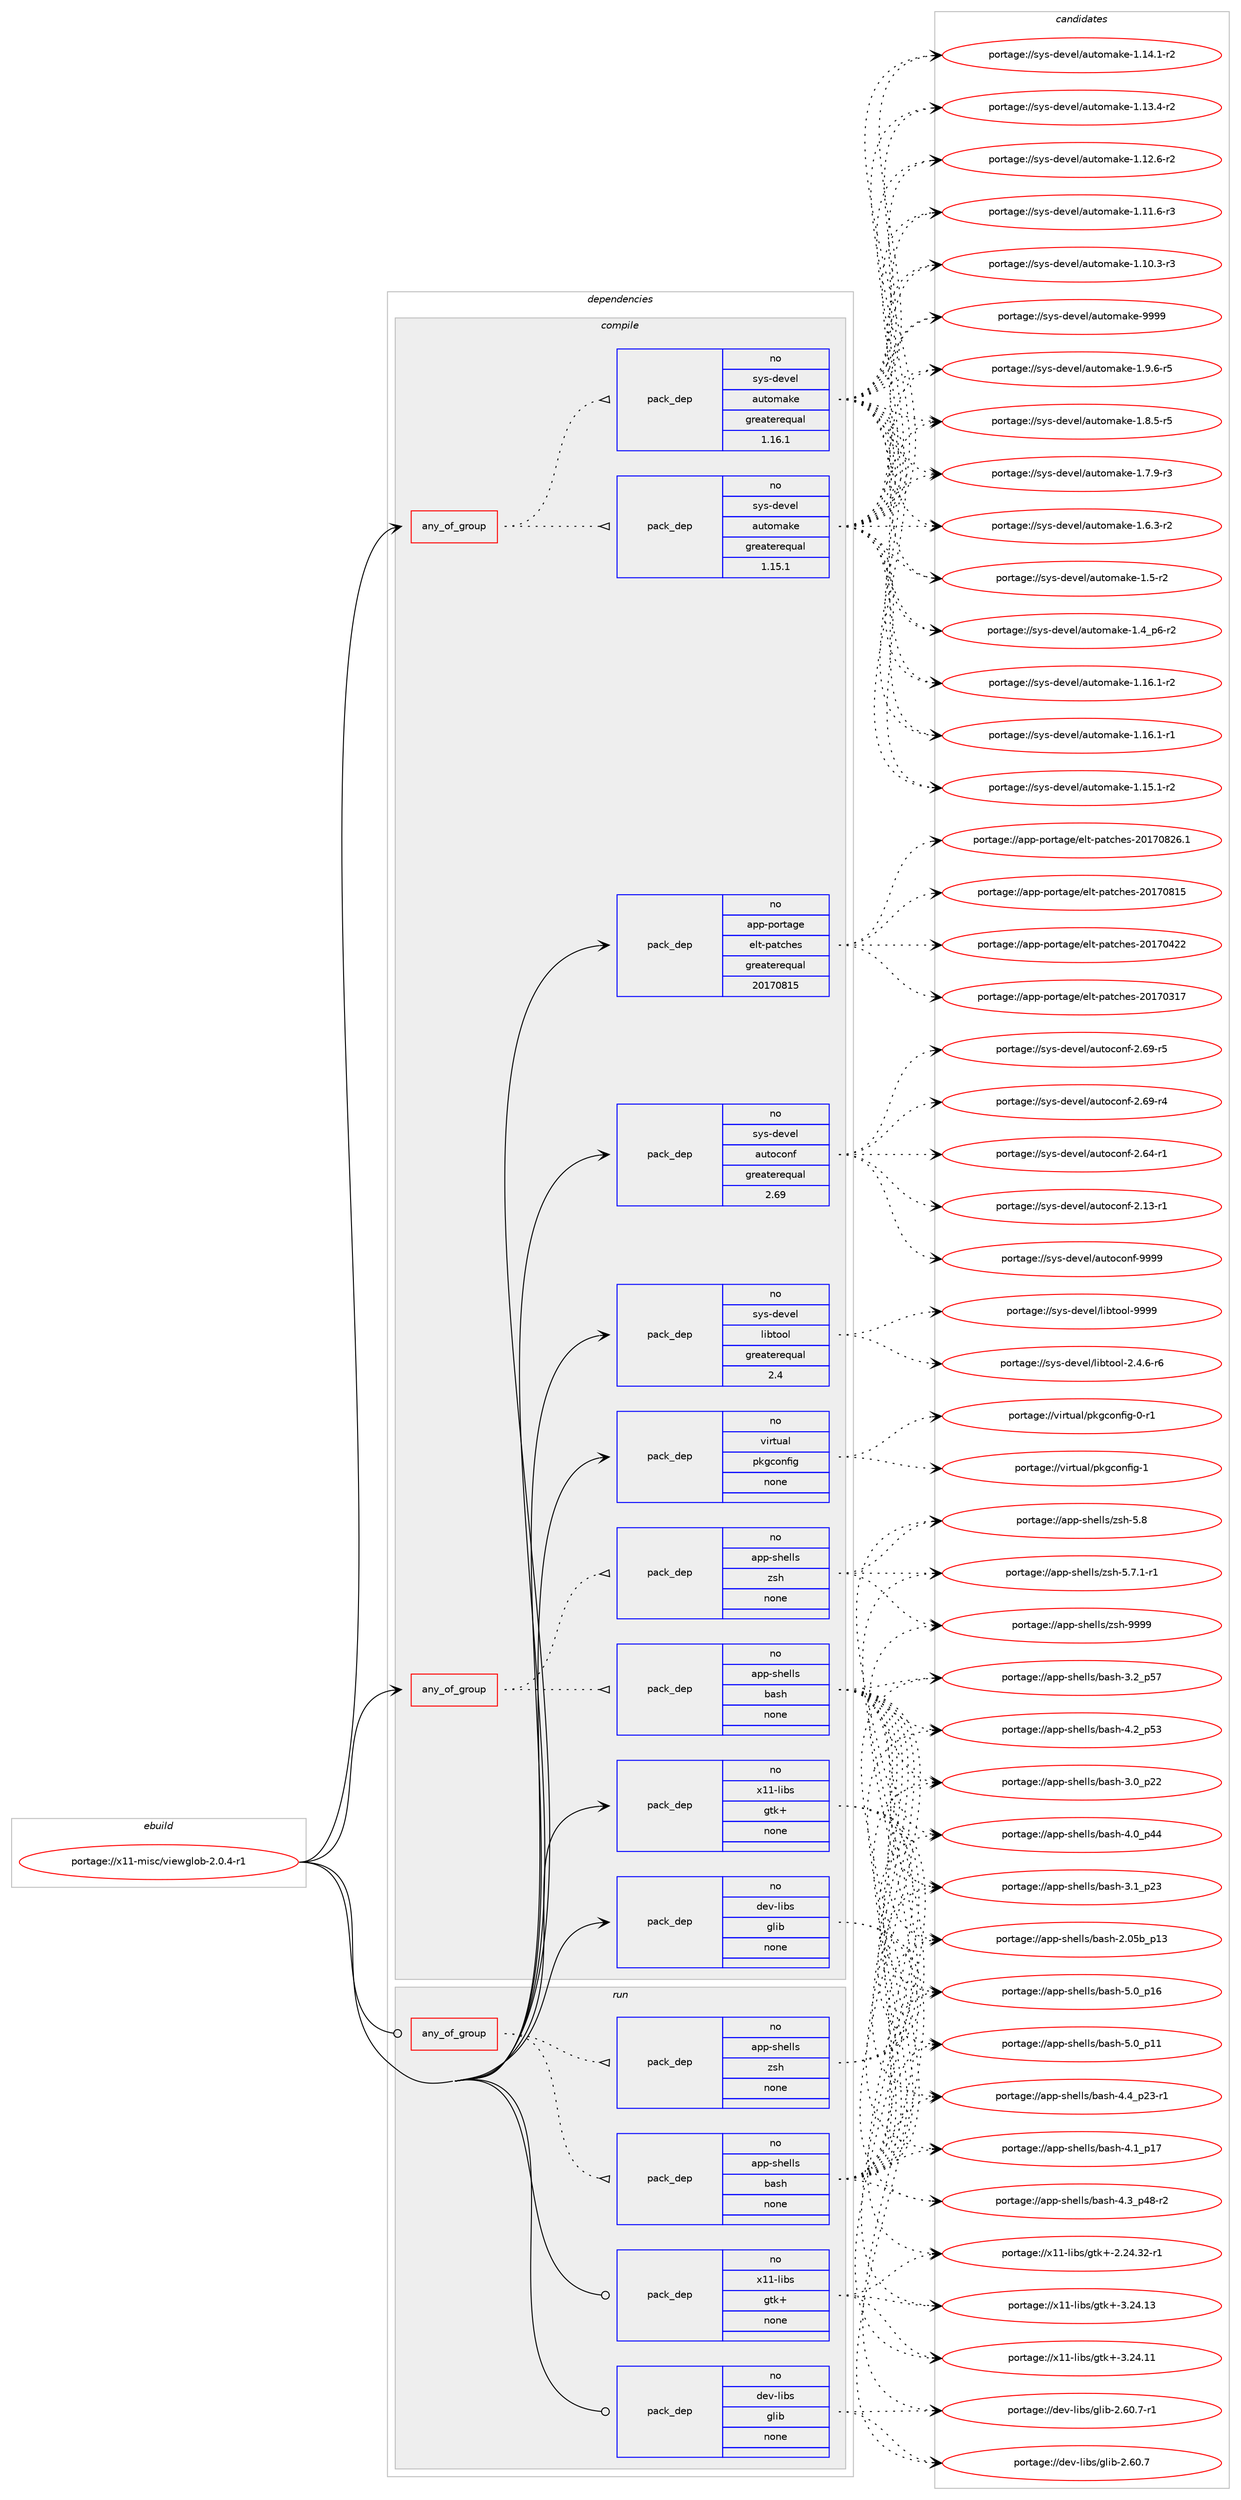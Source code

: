 digraph prolog {

# *************
# Graph options
# *************

newrank=true;
concentrate=true;
compound=true;
graph [rankdir=LR,fontname=Helvetica,fontsize=10,ranksep=1.5];#, ranksep=2.5, nodesep=0.2];
edge  [arrowhead=vee];
node  [fontname=Helvetica,fontsize=10];

# **********
# The ebuild
# **********

subgraph cluster_leftcol {
color=gray;
rank=same;
label=<<i>ebuild</i>>;
id [label="portage://x11-misc/viewglob-2.0.4-r1", color=red, width=4, href="../x11-misc/viewglob-2.0.4-r1.svg"];
}

# ****************
# The dependencies
# ****************

subgraph cluster_midcol {
color=gray;
label=<<i>dependencies</i>>;
subgraph cluster_compile {
fillcolor="#eeeeee";
style=filled;
label=<<i>compile</i>>;
subgraph any188 {
dependency11865 [label=<<TABLE BORDER="0" CELLBORDER="1" CELLSPACING="0" CELLPADDING="4"><TR><TD CELLPADDING="10">any_of_group</TD></TR></TABLE>>, shape=none, color=red];subgraph pack9962 {
dependency11866 [label=<<TABLE BORDER="0" CELLBORDER="1" CELLSPACING="0" CELLPADDING="4" WIDTH="220"><TR><TD ROWSPAN="6" CELLPADDING="30">pack_dep</TD></TR><TR><TD WIDTH="110">no</TD></TR><TR><TD>app-shells</TD></TR><TR><TD>bash</TD></TR><TR><TD>none</TD></TR><TR><TD></TD></TR></TABLE>>, shape=none, color=blue];
}
dependency11865:e -> dependency11866:w [weight=20,style="dotted",arrowhead="oinv"];
subgraph pack9963 {
dependency11867 [label=<<TABLE BORDER="0" CELLBORDER="1" CELLSPACING="0" CELLPADDING="4" WIDTH="220"><TR><TD ROWSPAN="6" CELLPADDING="30">pack_dep</TD></TR><TR><TD WIDTH="110">no</TD></TR><TR><TD>app-shells</TD></TR><TR><TD>zsh</TD></TR><TR><TD>none</TD></TR><TR><TD></TD></TR></TABLE>>, shape=none, color=blue];
}
dependency11865:e -> dependency11867:w [weight=20,style="dotted",arrowhead="oinv"];
}
id:e -> dependency11865:w [weight=20,style="solid",arrowhead="vee"];
subgraph any189 {
dependency11868 [label=<<TABLE BORDER="0" CELLBORDER="1" CELLSPACING="0" CELLPADDING="4"><TR><TD CELLPADDING="10">any_of_group</TD></TR></TABLE>>, shape=none, color=red];subgraph pack9964 {
dependency11869 [label=<<TABLE BORDER="0" CELLBORDER="1" CELLSPACING="0" CELLPADDING="4" WIDTH="220"><TR><TD ROWSPAN="6" CELLPADDING="30">pack_dep</TD></TR><TR><TD WIDTH="110">no</TD></TR><TR><TD>sys-devel</TD></TR><TR><TD>automake</TD></TR><TR><TD>greaterequal</TD></TR><TR><TD>1.16.1</TD></TR></TABLE>>, shape=none, color=blue];
}
dependency11868:e -> dependency11869:w [weight=20,style="dotted",arrowhead="oinv"];
subgraph pack9965 {
dependency11870 [label=<<TABLE BORDER="0" CELLBORDER="1" CELLSPACING="0" CELLPADDING="4" WIDTH="220"><TR><TD ROWSPAN="6" CELLPADDING="30">pack_dep</TD></TR><TR><TD WIDTH="110">no</TD></TR><TR><TD>sys-devel</TD></TR><TR><TD>automake</TD></TR><TR><TD>greaterequal</TD></TR><TR><TD>1.15.1</TD></TR></TABLE>>, shape=none, color=blue];
}
dependency11868:e -> dependency11870:w [weight=20,style="dotted",arrowhead="oinv"];
}
id:e -> dependency11868:w [weight=20,style="solid",arrowhead="vee"];
subgraph pack9966 {
dependency11871 [label=<<TABLE BORDER="0" CELLBORDER="1" CELLSPACING="0" CELLPADDING="4" WIDTH="220"><TR><TD ROWSPAN="6" CELLPADDING="30">pack_dep</TD></TR><TR><TD WIDTH="110">no</TD></TR><TR><TD>app-portage</TD></TR><TR><TD>elt-patches</TD></TR><TR><TD>greaterequal</TD></TR><TR><TD>20170815</TD></TR></TABLE>>, shape=none, color=blue];
}
id:e -> dependency11871:w [weight=20,style="solid",arrowhead="vee"];
subgraph pack9967 {
dependency11872 [label=<<TABLE BORDER="0" CELLBORDER="1" CELLSPACING="0" CELLPADDING="4" WIDTH="220"><TR><TD ROWSPAN="6" CELLPADDING="30">pack_dep</TD></TR><TR><TD WIDTH="110">no</TD></TR><TR><TD>dev-libs</TD></TR><TR><TD>glib</TD></TR><TR><TD>none</TD></TR><TR><TD></TD></TR></TABLE>>, shape=none, color=blue];
}
id:e -> dependency11872:w [weight=20,style="solid",arrowhead="vee"];
subgraph pack9968 {
dependency11873 [label=<<TABLE BORDER="0" CELLBORDER="1" CELLSPACING="0" CELLPADDING="4" WIDTH="220"><TR><TD ROWSPAN="6" CELLPADDING="30">pack_dep</TD></TR><TR><TD WIDTH="110">no</TD></TR><TR><TD>sys-devel</TD></TR><TR><TD>autoconf</TD></TR><TR><TD>greaterequal</TD></TR><TR><TD>2.69</TD></TR></TABLE>>, shape=none, color=blue];
}
id:e -> dependency11873:w [weight=20,style="solid",arrowhead="vee"];
subgraph pack9969 {
dependency11874 [label=<<TABLE BORDER="0" CELLBORDER="1" CELLSPACING="0" CELLPADDING="4" WIDTH="220"><TR><TD ROWSPAN="6" CELLPADDING="30">pack_dep</TD></TR><TR><TD WIDTH="110">no</TD></TR><TR><TD>sys-devel</TD></TR><TR><TD>libtool</TD></TR><TR><TD>greaterequal</TD></TR><TR><TD>2.4</TD></TR></TABLE>>, shape=none, color=blue];
}
id:e -> dependency11874:w [weight=20,style="solid",arrowhead="vee"];
subgraph pack9970 {
dependency11875 [label=<<TABLE BORDER="0" CELLBORDER="1" CELLSPACING="0" CELLPADDING="4" WIDTH="220"><TR><TD ROWSPAN="6" CELLPADDING="30">pack_dep</TD></TR><TR><TD WIDTH="110">no</TD></TR><TR><TD>virtual</TD></TR><TR><TD>pkgconfig</TD></TR><TR><TD>none</TD></TR><TR><TD></TD></TR></TABLE>>, shape=none, color=blue];
}
id:e -> dependency11875:w [weight=20,style="solid",arrowhead="vee"];
subgraph pack9971 {
dependency11876 [label=<<TABLE BORDER="0" CELLBORDER="1" CELLSPACING="0" CELLPADDING="4" WIDTH="220"><TR><TD ROWSPAN="6" CELLPADDING="30">pack_dep</TD></TR><TR><TD WIDTH="110">no</TD></TR><TR><TD>x11-libs</TD></TR><TR><TD>gtk+</TD></TR><TR><TD>none</TD></TR><TR><TD></TD></TR></TABLE>>, shape=none, color=blue];
}
id:e -> dependency11876:w [weight=20,style="solid",arrowhead="vee"];
}
subgraph cluster_compileandrun {
fillcolor="#eeeeee";
style=filled;
label=<<i>compile and run</i>>;
}
subgraph cluster_run {
fillcolor="#eeeeee";
style=filled;
label=<<i>run</i>>;
subgraph any190 {
dependency11877 [label=<<TABLE BORDER="0" CELLBORDER="1" CELLSPACING="0" CELLPADDING="4"><TR><TD CELLPADDING="10">any_of_group</TD></TR></TABLE>>, shape=none, color=red];subgraph pack9972 {
dependency11878 [label=<<TABLE BORDER="0" CELLBORDER="1" CELLSPACING="0" CELLPADDING="4" WIDTH="220"><TR><TD ROWSPAN="6" CELLPADDING="30">pack_dep</TD></TR><TR><TD WIDTH="110">no</TD></TR><TR><TD>app-shells</TD></TR><TR><TD>bash</TD></TR><TR><TD>none</TD></TR><TR><TD></TD></TR></TABLE>>, shape=none, color=blue];
}
dependency11877:e -> dependency11878:w [weight=20,style="dotted",arrowhead="oinv"];
subgraph pack9973 {
dependency11879 [label=<<TABLE BORDER="0" CELLBORDER="1" CELLSPACING="0" CELLPADDING="4" WIDTH="220"><TR><TD ROWSPAN="6" CELLPADDING="30">pack_dep</TD></TR><TR><TD WIDTH="110">no</TD></TR><TR><TD>app-shells</TD></TR><TR><TD>zsh</TD></TR><TR><TD>none</TD></TR><TR><TD></TD></TR></TABLE>>, shape=none, color=blue];
}
dependency11877:e -> dependency11879:w [weight=20,style="dotted",arrowhead="oinv"];
}
id:e -> dependency11877:w [weight=20,style="solid",arrowhead="odot"];
subgraph pack9974 {
dependency11880 [label=<<TABLE BORDER="0" CELLBORDER="1" CELLSPACING="0" CELLPADDING="4" WIDTH="220"><TR><TD ROWSPAN="6" CELLPADDING="30">pack_dep</TD></TR><TR><TD WIDTH="110">no</TD></TR><TR><TD>dev-libs</TD></TR><TR><TD>glib</TD></TR><TR><TD>none</TD></TR><TR><TD></TD></TR></TABLE>>, shape=none, color=blue];
}
id:e -> dependency11880:w [weight=20,style="solid",arrowhead="odot"];
subgraph pack9975 {
dependency11881 [label=<<TABLE BORDER="0" CELLBORDER="1" CELLSPACING="0" CELLPADDING="4" WIDTH="220"><TR><TD ROWSPAN="6" CELLPADDING="30">pack_dep</TD></TR><TR><TD WIDTH="110">no</TD></TR><TR><TD>x11-libs</TD></TR><TR><TD>gtk+</TD></TR><TR><TD>none</TD></TR><TR><TD></TD></TR></TABLE>>, shape=none, color=blue];
}
id:e -> dependency11881:w [weight=20,style="solid",arrowhead="odot"];
}
}

# **************
# The candidates
# **************

subgraph cluster_choices {
rank=same;
color=gray;
label=<<i>candidates</i>>;

subgraph choice9962 {
color=black;
nodesep=1;
choice971121124511510410110810811547989711510445534648951124954 [label="portage://app-shells/bash-5.0_p16", color=red, width=4,href="../app-shells/bash-5.0_p16.svg"];
choice971121124511510410110810811547989711510445534648951124949 [label="portage://app-shells/bash-5.0_p11", color=red, width=4,href="../app-shells/bash-5.0_p11.svg"];
choice9711211245115104101108108115479897115104455246529511250514511449 [label="portage://app-shells/bash-4.4_p23-r1", color=red, width=4,href="../app-shells/bash-4.4_p23-r1.svg"];
choice9711211245115104101108108115479897115104455246519511252564511450 [label="portage://app-shells/bash-4.3_p48-r2", color=red, width=4,href="../app-shells/bash-4.3_p48-r2.svg"];
choice971121124511510410110810811547989711510445524650951125351 [label="portage://app-shells/bash-4.2_p53", color=red, width=4,href="../app-shells/bash-4.2_p53.svg"];
choice971121124511510410110810811547989711510445524649951124955 [label="portage://app-shells/bash-4.1_p17", color=red, width=4,href="../app-shells/bash-4.1_p17.svg"];
choice971121124511510410110810811547989711510445524648951125252 [label="portage://app-shells/bash-4.0_p44", color=red, width=4,href="../app-shells/bash-4.0_p44.svg"];
choice971121124511510410110810811547989711510445514650951125355 [label="portage://app-shells/bash-3.2_p57", color=red, width=4,href="../app-shells/bash-3.2_p57.svg"];
choice971121124511510410110810811547989711510445514649951125051 [label="portage://app-shells/bash-3.1_p23", color=red, width=4,href="../app-shells/bash-3.1_p23.svg"];
choice971121124511510410110810811547989711510445514648951125050 [label="portage://app-shells/bash-3.0_p22", color=red, width=4,href="../app-shells/bash-3.0_p22.svg"];
choice9711211245115104101108108115479897115104455046485398951124951 [label="portage://app-shells/bash-2.05b_p13", color=red, width=4,href="../app-shells/bash-2.05b_p13.svg"];
dependency11866:e -> choice971121124511510410110810811547989711510445534648951124954:w [style=dotted,weight="100"];
dependency11866:e -> choice971121124511510410110810811547989711510445534648951124949:w [style=dotted,weight="100"];
dependency11866:e -> choice9711211245115104101108108115479897115104455246529511250514511449:w [style=dotted,weight="100"];
dependency11866:e -> choice9711211245115104101108108115479897115104455246519511252564511450:w [style=dotted,weight="100"];
dependency11866:e -> choice971121124511510410110810811547989711510445524650951125351:w [style=dotted,weight="100"];
dependency11866:e -> choice971121124511510410110810811547989711510445524649951124955:w [style=dotted,weight="100"];
dependency11866:e -> choice971121124511510410110810811547989711510445524648951125252:w [style=dotted,weight="100"];
dependency11866:e -> choice971121124511510410110810811547989711510445514650951125355:w [style=dotted,weight="100"];
dependency11866:e -> choice971121124511510410110810811547989711510445514649951125051:w [style=dotted,weight="100"];
dependency11866:e -> choice971121124511510410110810811547989711510445514648951125050:w [style=dotted,weight="100"];
dependency11866:e -> choice9711211245115104101108108115479897115104455046485398951124951:w [style=dotted,weight="100"];
}
subgraph choice9963 {
color=black;
nodesep=1;
choice9711211245115104101108108115471221151044557575757 [label="portage://app-shells/zsh-9999", color=red, width=4,href="../app-shells/zsh-9999.svg"];
choice97112112451151041011081081154712211510445534656 [label="portage://app-shells/zsh-5.8", color=red, width=4,href="../app-shells/zsh-5.8.svg"];
choice9711211245115104101108108115471221151044553465546494511449 [label="portage://app-shells/zsh-5.7.1-r1", color=red, width=4,href="../app-shells/zsh-5.7.1-r1.svg"];
dependency11867:e -> choice9711211245115104101108108115471221151044557575757:w [style=dotted,weight="100"];
dependency11867:e -> choice97112112451151041011081081154712211510445534656:w [style=dotted,weight="100"];
dependency11867:e -> choice9711211245115104101108108115471221151044553465546494511449:w [style=dotted,weight="100"];
}
subgraph choice9964 {
color=black;
nodesep=1;
choice115121115451001011181011084797117116111109971071014557575757 [label="portage://sys-devel/automake-9999", color=red, width=4,href="../sys-devel/automake-9999.svg"];
choice115121115451001011181011084797117116111109971071014549465746544511453 [label="portage://sys-devel/automake-1.9.6-r5", color=red, width=4,href="../sys-devel/automake-1.9.6-r5.svg"];
choice115121115451001011181011084797117116111109971071014549465646534511453 [label="portage://sys-devel/automake-1.8.5-r5", color=red, width=4,href="../sys-devel/automake-1.8.5-r5.svg"];
choice115121115451001011181011084797117116111109971071014549465546574511451 [label="portage://sys-devel/automake-1.7.9-r3", color=red, width=4,href="../sys-devel/automake-1.7.9-r3.svg"];
choice115121115451001011181011084797117116111109971071014549465446514511450 [label="portage://sys-devel/automake-1.6.3-r2", color=red, width=4,href="../sys-devel/automake-1.6.3-r2.svg"];
choice11512111545100101118101108479711711611110997107101454946534511450 [label="portage://sys-devel/automake-1.5-r2", color=red, width=4,href="../sys-devel/automake-1.5-r2.svg"];
choice115121115451001011181011084797117116111109971071014549465295112544511450 [label="portage://sys-devel/automake-1.4_p6-r2", color=red, width=4,href="../sys-devel/automake-1.4_p6-r2.svg"];
choice11512111545100101118101108479711711611110997107101454946495446494511450 [label="portage://sys-devel/automake-1.16.1-r2", color=red, width=4,href="../sys-devel/automake-1.16.1-r2.svg"];
choice11512111545100101118101108479711711611110997107101454946495446494511449 [label="portage://sys-devel/automake-1.16.1-r1", color=red, width=4,href="../sys-devel/automake-1.16.1-r1.svg"];
choice11512111545100101118101108479711711611110997107101454946495346494511450 [label="portage://sys-devel/automake-1.15.1-r2", color=red, width=4,href="../sys-devel/automake-1.15.1-r2.svg"];
choice11512111545100101118101108479711711611110997107101454946495246494511450 [label="portage://sys-devel/automake-1.14.1-r2", color=red, width=4,href="../sys-devel/automake-1.14.1-r2.svg"];
choice11512111545100101118101108479711711611110997107101454946495146524511450 [label="portage://sys-devel/automake-1.13.4-r2", color=red, width=4,href="../sys-devel/automake-1.13.4-r2.svg"];
choice11512111545100101118101108479711711611110997107101454946495046544511450 [label="portage://sys-devel/automake-1.12.6-r2", color=red, width=4,href="../sys-devel/automake-1.12.6-r2.svg"];
choice11512111545100101118101108479711711611110997107101454946494946544511451 [label="portage://sys-devel/automake-1.11.6-r3", color=red, width=4,href="../sys-devel/automake-1.11.6-r3.svg"];
choice11512111545100101118101108479711711611110997107101454946494846514511451 [label="portage://sys-devel/automake-1.10.3-r3", color=red, width=4,href="../sys-devel/automake-1.10.3-r3.svg"];
dependency11869:e -> choice115121115451001011181011084797117116111109971071014557575757:w [style=dotted,weight="100"];
dependency11869:e -> choice115121115451001011181011084797117116111109971071014549465746544511453:w [style=dotted,weight="100"];
dependency11869:e -> choice115121115451001011181011084797117116111109971071014549465646534511453:w [style=dotted,weight="100"];
dependency11869:e -> choice115121115451001011181011084797117116111109971071014549465546574511451:w [style=dotted,weight="100"];
dependency11869:e -> choice115121115451001011181011084797117116111109971071014549465446514511450:w [style=dotted,weight="100"];
dependency11869:e -> choice11512111545100101118101108479711711611110997107101454946534511450:w [style=dotted,weight="100"];
dependency11869:e -> choice115121115451001011181011084797117116111109971071014549465295112544511450:w [style=dotted,weight="100"];
dependency11869:e -> choice11512111545100101118101108479711711611110997107101454946495446494511450:w [style=dotted,weight="100"];
dependency11869:e -> choice11512111545100101118101108479711711611110997107101454946495446494511449:w [style=dotted,weight="100"];
dependency11869:e -> choice11512111545100101118101108479711711611110997107101454946495346494511450:w [style=dotted,weight="100"];
dependency11869:e -> choice11512111545100101118101108479711711611110997107101454946495246494511450:w [style=dotted,weight="100"];
dependency11869:e -> choice11512111545100101118101108479711711611110997107101454946495146524511450:w [style=dotted,weight="100"];
dependency11869:e -> choice11512111545100101118101108479711711611110997107101454946495046544511450:w [style=dotted,weight="100"];
dependency11869:e -> choice11512111545100101118101108479711711611110997107101454946494946544511451:w [style=dotted,weight="100"];
dependency11869:e -> choice11512111545100101118101108479711711611110997107101454946494846514511451:w [style=dotted,weight="100"];
}
subgraph choice9965 {
color=black;
nodesep=1;
choice115121115451001011181011084797117116111109971071014557575757 [label="portage://sys-devel/automake-9999", color=red, width=4,href="../sys-devel/automake-9999.svg"];
choice115121115451001011181011084797117116111109971071014549465746544511453 [label="portage://sys-devel/automake-1.9.6-r5", color=red, width=4,href="../sys-devel/automake-1.9.6-r5.svg"];
choice115121115451001011181011084797117116111109971071014549465646534511453 [label="portage://sys-devel/automake-1.8.5-r5", color=red, width=4,href="../sys-devel/automake-1.8.5-r5.svg"];
choice115121115451001011181011084797117116111109971071014549465546574511451 [label="portage://sys-devel/automake-1.7.9-r3", color=red, width=4,href="../sys-devel/automake-1.7.9-r3.svg"];
choice115121115451001011181011084797117116111109971071014549465446514511450 [label="portage://sys-devel/automake-1.6.3-r2", color=red, width=4,href="../sys-devel/automake-1.6.3-r2.svg"];
choice11512111545100101118101108479711711611110997107101454946534511450 [label="portage://sys-devel/automake-1.5-r2", color=red, width=4,href="../sys-devel/automake-1.5-r2.svg"];
choice115121115451001011181011084797117116111109971071014549465295112544511450 [label="portage://sys-devel/automake-1.4_p6-r2", color=red, width=4,href="../sys-devel/automake-1.4_p6-r2.svg"];
choice11512111545100101118101108479711711611110997107101454946495446494511450 [label="portage://sys-devel/automake-1.16.1-r2", color=red, width=4,href="../sys-devel/automake-1.16.1-r2.svg"];
choice11512111545100101118101108479711711611110997107101454946495446494511449 [label="portage://sys-devel/automake-1.16.1-r1", color=red, width=4,href="../sys-devel/automake-1.16.1-r1.svg"];
choice11512111545100101118101108479711711611110997107101454946495346494511450 [label="portage://sys-devel/automake-1.15.1-r2", color=red, width=4,href="../sys-devel/automake-1.15.1-r2.svg"];
choice11512111545100101118101108479711711611110997107101454946495246494511450 [label="portage://sys-devel/automake-1.14.1-r2", color=red, width=4,href="../sys-devel/automake-1.14.1-r2.svg"];
choice11512111545100101118101108479711711611110997107101454946495146524511450 [label="portage://sys-devel/automake-1.13.4-r2", color=red, width=4,href="../sys-devel/automake-1.13.4-r2.svg"];
choice11512111545100101118101108479711711611110997107101454946495046544511450 [label="portage://sys-devel/automake-1.12.6-r2", color=red, width=4,href="../sys-devel/automake-1.12.6-r2.svg"];
choice11512111545100101118101108479711711611110997107101454946494946544511451 [label="portage://sys-devel/automake-1.11.6-r3", color=red, width=4,href="../sys-devel/automake-1.11.6-r3.svg"];
choice11512111545100101118101108479711711611110997107101454946494846514511451 [label="portage://sys-devel/automake-1.10.3-r3", color=red, width=4,href="../sys-devel/automake-1.10.3-r3.svg"];
dependency11870:e -> choice115121115451001011181011084797117116111109971071014557575757:w [style=dotted,weight="100"];
dependency11870:e -> choice115121115451001011181011084797117116111109971071014549465746544511453:w [style=dotted,weight="100"];
dependency11870:e -> choice115121115451001011181011084797117116111109971071014549465646534511453:w [style=dotted,weight="100"];
dependency11870:e -> choice115121115451001011181011084797117116111109971071014549465546574511451:w [style=dotted,weight="100"];
dependency11870:e -> choice115121115451001011181011084797117116111109971071014549465446514511450:w [style=dotted,weight="100"];
dependency11870:e -> choice11512111545100101118101108479711711611110997107101454946534511450:w [style=dotted,weight="100"];
dependency11870:e -> choice115121115451001011181011084797117116111109971071014549465295112544511450:w [style=dotted,weight="100"];
dependency11870:e -> choice11512111545100101118101108479711711611110997107101454946495446494511450:w [style=dotted,weight="100"];
dependency11870:e -> choice11512111545100101118101108479711711611110997107101454946495446494511449:w [style=dotted,weight="100"];
dependency11870:e -> choice11512111545100101118101108479711711611110997107101454946495346494511450:w [style=dotted,weight="100"];
dependency11870:e -> choice11512111545100101118101108479711711611110997107101454946495246494511450:w [style=dotted,weight="100"];
dependency11870:e -> choice11512111545100101118101108479711711611110997107101454946495146524511450:w [style=dotted,weight="100"];
dependency11870:e -> choice11512111545100101118101108479711711611110997107101454946495046544511450:w [style=dotted,weight="100"];
dependency11870:e -> choice11512111545100101118101108479711711611110997107101454946494946544511451:w [style=dotted,weight="100"];
dependency11870:e -> choice11512111545100101118101108479711711611110997107101454946494846514511451:w [style=dotted,weight="100"];
}
subgraph choice9966 {
color=black;
nodesep=1;
choice971121124511211111411697103101471011081164511297116991041011154550484955485650544649 [label="portage://app-portage/elt-patches-20170826.1", color=red, width=4,href="../app-portage/elt-patches-20170826.1.svg"];
choice97112112451121111141169710310147101108116451129711699104101115455048495548564953 [label="portage://app-portage/elt-patches-20170815", color=red, width=4,href="../app-portage/elt-patches-20170815.svg"];
choice97112112451121111141169710310147101108116451129711699104101115455048495548525050 [label="portage://app-portage/elt-patches-20170422", color=red, width=4,href="../app-portage/elt-patches-20170422.svg"];
choice97112112451121111141169710310147101108116451129711699104101115455048495548514955 [label="portage://app-portage/elt-patches-20170317", color=red, width=4,href="../app-portage/elt-patches-20170317.svg"];
dependency11871:e -> choice971121124511211111411697103101471011081164511297116991041011154550484955485650544649:w [style=dotted,weight="100"];
dependency11871:e -> choice97112112451121111141169710310147101108116451129711699104101115455048495548564953:w [style=dotted,weight="100"];
dependency11871:e -> choice97112112451121111141169710310147101108116451129711699104101115455048495548525050:w [style=dotted,weight="100"];
dependency11871:e -> choice97112112451121111141169710310147101108116451129711699104101115455048495548514955:w [style=dotted,weight="100"];
}
subgraph choice9967 {
color=black;
nodesep=1;
choice10010111845108105981154710310810598455046544846554511449 [label="portage://dev-libs/glib-2.60.7-r1", color=red, width=4,href="../dev-libs/glib-2.60.7-r1.svg"];
choice1001011184510810598115471031081059845504654484655 [label="portage://dev-libs/glib-2.60.7", color=red, width=4,href="../dev-libs/glib-2.60.7.svg"];
dependency11872:e -> choice10010111845108105981154710310810598455046544846554511449:w [style=dotted,weight="100"];
dependency11872:e -> choice1001011184510810598115471031081059845504654484655:w [style=dotted,weight="100"];
}
subgraph choice9968 {
color=black;
nodesep=1;
choice115121115451001011181011084797117116111991111101024557575757 [label="portage://sys-devel/autoconf-9999", color=red, width=4,href="../sys-devel/autoconf-9999.svg"];
choice1151211154510010111810110847971171161119911111010245504654574511453 [label="portage://sys-devel/autoconf-2.69-r5", color=red, width=4,href="../sys-devel/autoconf-2.69-r5.svg"];
choice1151211154510010111810110847971171161119911111010245504654574511452 [label="portage://sys-devel/autoconf-2.69-r4", color=red, width=4,href="../sys-devel/autoconf-2.69-r4.svg"];
choice1151211154510010111810110847971171161119911111010245504654524511449 [label="portage://sys-devel/autoconf-2.64-r1", color=red, width=4,href="../sys-devel/autoconf-2.64-r1.svg"];
choice1151211154510010111810110847971171161119911111010245504649514511449 [label="portage://sys-devel/autoconf-2.13-r1", color=red, width=4,href="../sys-devel/autoconf-2.13-r1.svg"];
dependency11873:e -> choice115121115451001011181011084797117116111991111101024557575757:w [style=dotted,weight="100"];
dependency11873:e -> choice1151211154510010111810110847971171161119911111010245504654574511453:w [style=dotted,weight="100"];
dependency11873:e -> choice1151211154510010111810110847971171161119911111010245504654574511452:w [style=dotted,weight="100"];
dependency11873:e -> choice1151211154510010111810110847971171161119911111010245504654524511449:w [style=dotted,weight="100"];
dependency11873:e -> choice1151211154510010111810110847971171161119911111010245504649514511449:w [style=dotted,weight="100"];
}
subgraph choice9969 {
color=black;
nodesep=1;
choice1151211154510010111810110847108105981161111111084557575757 [label="portage://sys-devel/libtool-9999", color=red, width=4,href="../sys-devel/libtool-9999.svg"];
choice1151211154510010111810110847108105981161111111084550465246544511454 [label="portage://sys-devel/libtool-2.4.6-r6", color=red, width=4,href="../sys-devel/libtool-2.4.6-r6.svg"];
dependency11874:e -> choice1151211154510010111810110847108105981161111111084557575757:w [style=dotted,weight="100"];
dependency11874:e -> choice1151211154510010111810110847108105981161111111084550465246544511454:w [style=dotted,weight="100"];
}
subgraph choice9970 {
color=black;
nodesep=1;
choice1181051141161179710847112107103991111101021051034549 [label="portage://virtual/pkgconfig-1", color=red, width=4,href="../virtual/pkgconfig-1.svg"];
choice11810511411611797108471121071039911111010210510345484511449 [label="portage://virtual/pkgconfig-0-r1", color=red, width=4,href="../virtual/pkgconfig-0-r1.svg"];
dependency11875:e -> choice1181051141161179710847112107103991111101021051034549:w [style=dotted,weight="100"];
dependency11875:e -> choice11810511411611797108471121071039911111010210510345484511449:w [style=dotted,weight="100"];
}
subgraph choice9971 {
color=black;
nodesep=1;
choice1204949451081059811547103116107434551465052464951 [label="portage://x11-libs/gtk+-3.24.13", color=red, width=4,href="../x11-libs/gtk+-3.24.13.svg"];
choice1204949451081059811547103116107434551465052464949 [label="portage://x11-libs/gtk+-3.24.11", color=red, width=4,href="../x11-libs/gtk+-3.24.11.svg"];
choice12049494510810598115471031161074345504650524651504511449 [label="portage://x11-libs/gtk+-2.24.32-r1", color=red, width=4,href="../x11-libs/gtk+-2.24.32-r1.svg"];
dependency11876:e -> choice1204949451081059811547103116107434551465052464951:w [style=dotted,weight="100"];
dependency11876:e -> choice1204949451081059811547103116107434551465052464949:w [style=dotted,weight="100"];
dependency11876:e -> choice12049494510810598115471031161074345504650524651504511449:w [style=dotted,weight="100"];
}
subgraph choice9972 {
color=black;
nodesep=1;
choice971121124511510410110810811547989711510445534648951124954 [label="portage://app-shells/bash-5.0_p16", color=red, width=4,href="../app-shells/bash-5.0_p16.svg"];
choice971121124511510410110810811547989711510445534648951124949 [label="portage://app-shells/bash-5.0_p11", color=red, width=4,href="../app-shells/bash-5.0_p11.svg"];
choice9711211245115104101108108115479897115104455246529511250514511449 [label="portage://app-shells/bash-4.4_p23-r1", color=red, width=4,href="../app-shells/bash-4.4_p23-r1.svg"];
choice9711211245115104101108108115479897115104455246519511252564511450 [label="portage://app-shells/bash-4.3_p48-r2", color=red, width=4,href="../app-shells/bash-4.3_p48-r2.svg"];
choice971121124511510410110810811547989711510445524650951125351 [label="portage://app-shells/bash-4.2_p53", color=red, width=4,href="../app-shells/bash-4.2_p53.svg"];
choice971121124511510410110810811547989711510445524649951124955 [label="portage://app-shells/bash-4.1_p17", color=red, width=4,href="../app-shells/bash-4.1_p17.svg"];
choice971121124511510410110810811547989711510445524648951125252 [label="portage://app-shells/bash-4.0_p44", color=red, width=4,href="../app-shells/bash-4.0_p44.svg"];
choice971121124511510410110810811547989711510445514650951125355 [label="portage://app-shells/bash-3.2_p57", color=red, width=4,href="../app-shells/bash-3.2_p57.svg"];
choice971121124511510410110810811547989711510445514649951125051 [label="portage://app-shells/bash-3.1_p23", color=red, width=4,href="../app-shells/bash-3.1_p23.svg"];
choice971121124511510410110810811547989711510445514648951125050 [label="portage://app-shells/bash-3.0_p22", color=red, width=4,href="../app-shells/bash-3.0_p22.svg"];
choice9711211245115104101108108115479897115104455046485398951124951 [label="portage://app-shells/bash-2.05b_p13", color=red, width=4,href="../app-shells/bash-2.05b_p13.svg"];
dependency11878:e -> choice971121124511510410110810811547989711510445534648951124954:w [style=dotted,weight="100"];
dependency11878:e -> choice971121124511510410110810811547989711510445534648951124949:w [style=dotted,weight="100"];
dependency11878:e -> choice9711211245115104101108108115479897115104455246529511250514511449:w [style=dotted,weight="100"];
dependency11878:e -> choice9711211245115104101108108115479897115104455246519511252564511450:w [style=dotted,weight="100"];
dependency11878:e -> choice971121124511510410110810811547989711510445524650951125351:w [style=dotted,weight="100"];
dependency11878:e -> choice971121124511510410110810811547989711510445524649951124955:w [style=dotted,weight="100"];
dependency11878:e -> choice971121124511510410110810811547989711510445524648951125252:w [style=dotted,weight="100"];
dependency11878:e -> choice971121124511510410110810811547989711510445514650951125355:w [style=dotted,weight="100"];
dependency11878:e -> choice971121124511510410110810811547989711510445514649951125051:w [style=dotted,weight="100"];
dependency11878:e -> choice971121124511510410110810811547989711510445514648951125050:w [style=dotted,weight="100"];
dependency11878:e -> choice9711211245115104101108108115479897115104455046485398951124951:w [style=dotted,weight="100"];
}
subgraph choice9973 {
color=black;
nodesep=1;
choice9711211245115104101108108115471221151044557575757 [label="portage://app-shells/zsh-9999", color=red, width=4,href="../app-shells/zsh-9999.svg"];
choice97112112451151041011081081154712211510445534656 [label="portage://app-shells/zsh-5.8", color=red, width=4,href="../app-shells/zsh-5.8.svg"];
choice9711211245115104101108108115471221151044553465546494511449 [label="portage://app-shells/zsh-5.7.1-r1", color=red, width=4,href="../app-shells/zsh-5.7.1-r1.svg"];
dependency11879:e -> choice9711211245115104101108108115471221151044557575757:w [style=dotted,weight="100"];
dependency11879:e -> choice97112112451151041011081081154712211510445534656:w [style=dotted,weight="100"];
dependency11879:e -> choice9711211245115104101108108115471221151044553465546494511449:w [style=dotted,weight="100"];
}
subgraph choice9974 {
color=black;
nodesep=1;
choice10010111845108105981154710310810598455046544846554511449 [label="portage://dev-libs/glib-2.60.7-r1", color=red, width=4,href="../dev-libs/glib-2.60.7-r1.svg"];
choice1001011184510810598115471031081059845504654484655 [label="portage://dev-libs/glib-2.60.7", color=red, width=4,href="../dev-libs/glib-2.60.7.svg"];
dependency11880:e -> choice10010111845108105981154710310810598455046544846554511449:w [style=dotted,weight="100"];
dependency11880:e -> choice1001011184510810598115471031081059845504654484655:w [style=dotted,weight="100"];
}
subgraph choice9975 {
color=black;
nodesep=1;
choice1204949451081059811547103116107434551465052464951 [label="portage://x11-libs/gtk+-3.24.13", color=red, width=4,href="../x11-libs/gtk+-3.24.13.svg"];
choice1204949451081059811547103116107434551465052464949 [label="portage://x11-libs/gtk+-3.24.11", color=red, width=4,href="../x11-libs/gtk+-3.24.11.svg"];
choice12049494510810598115471031161074345504650524651504511449 [label="portage://x11-libs/gtk+-2.24.32-r1", color=red, width=4,href="../x11-libs/gtk+-2.24.32-r1.svg"];
dependency11881:e -> choice1204949451081059811547103116107434551465052464951:w [style=dotted,weight="100"];
dependency11881:e -> choice1204949451081059811547103116107434551465052464949:w [style=dotted,weight="100"];
dependency11881:e -> choice12049494510810598115471031161074345504650524651504511449:w [style=dotted,weight="100"];
}
}

}
